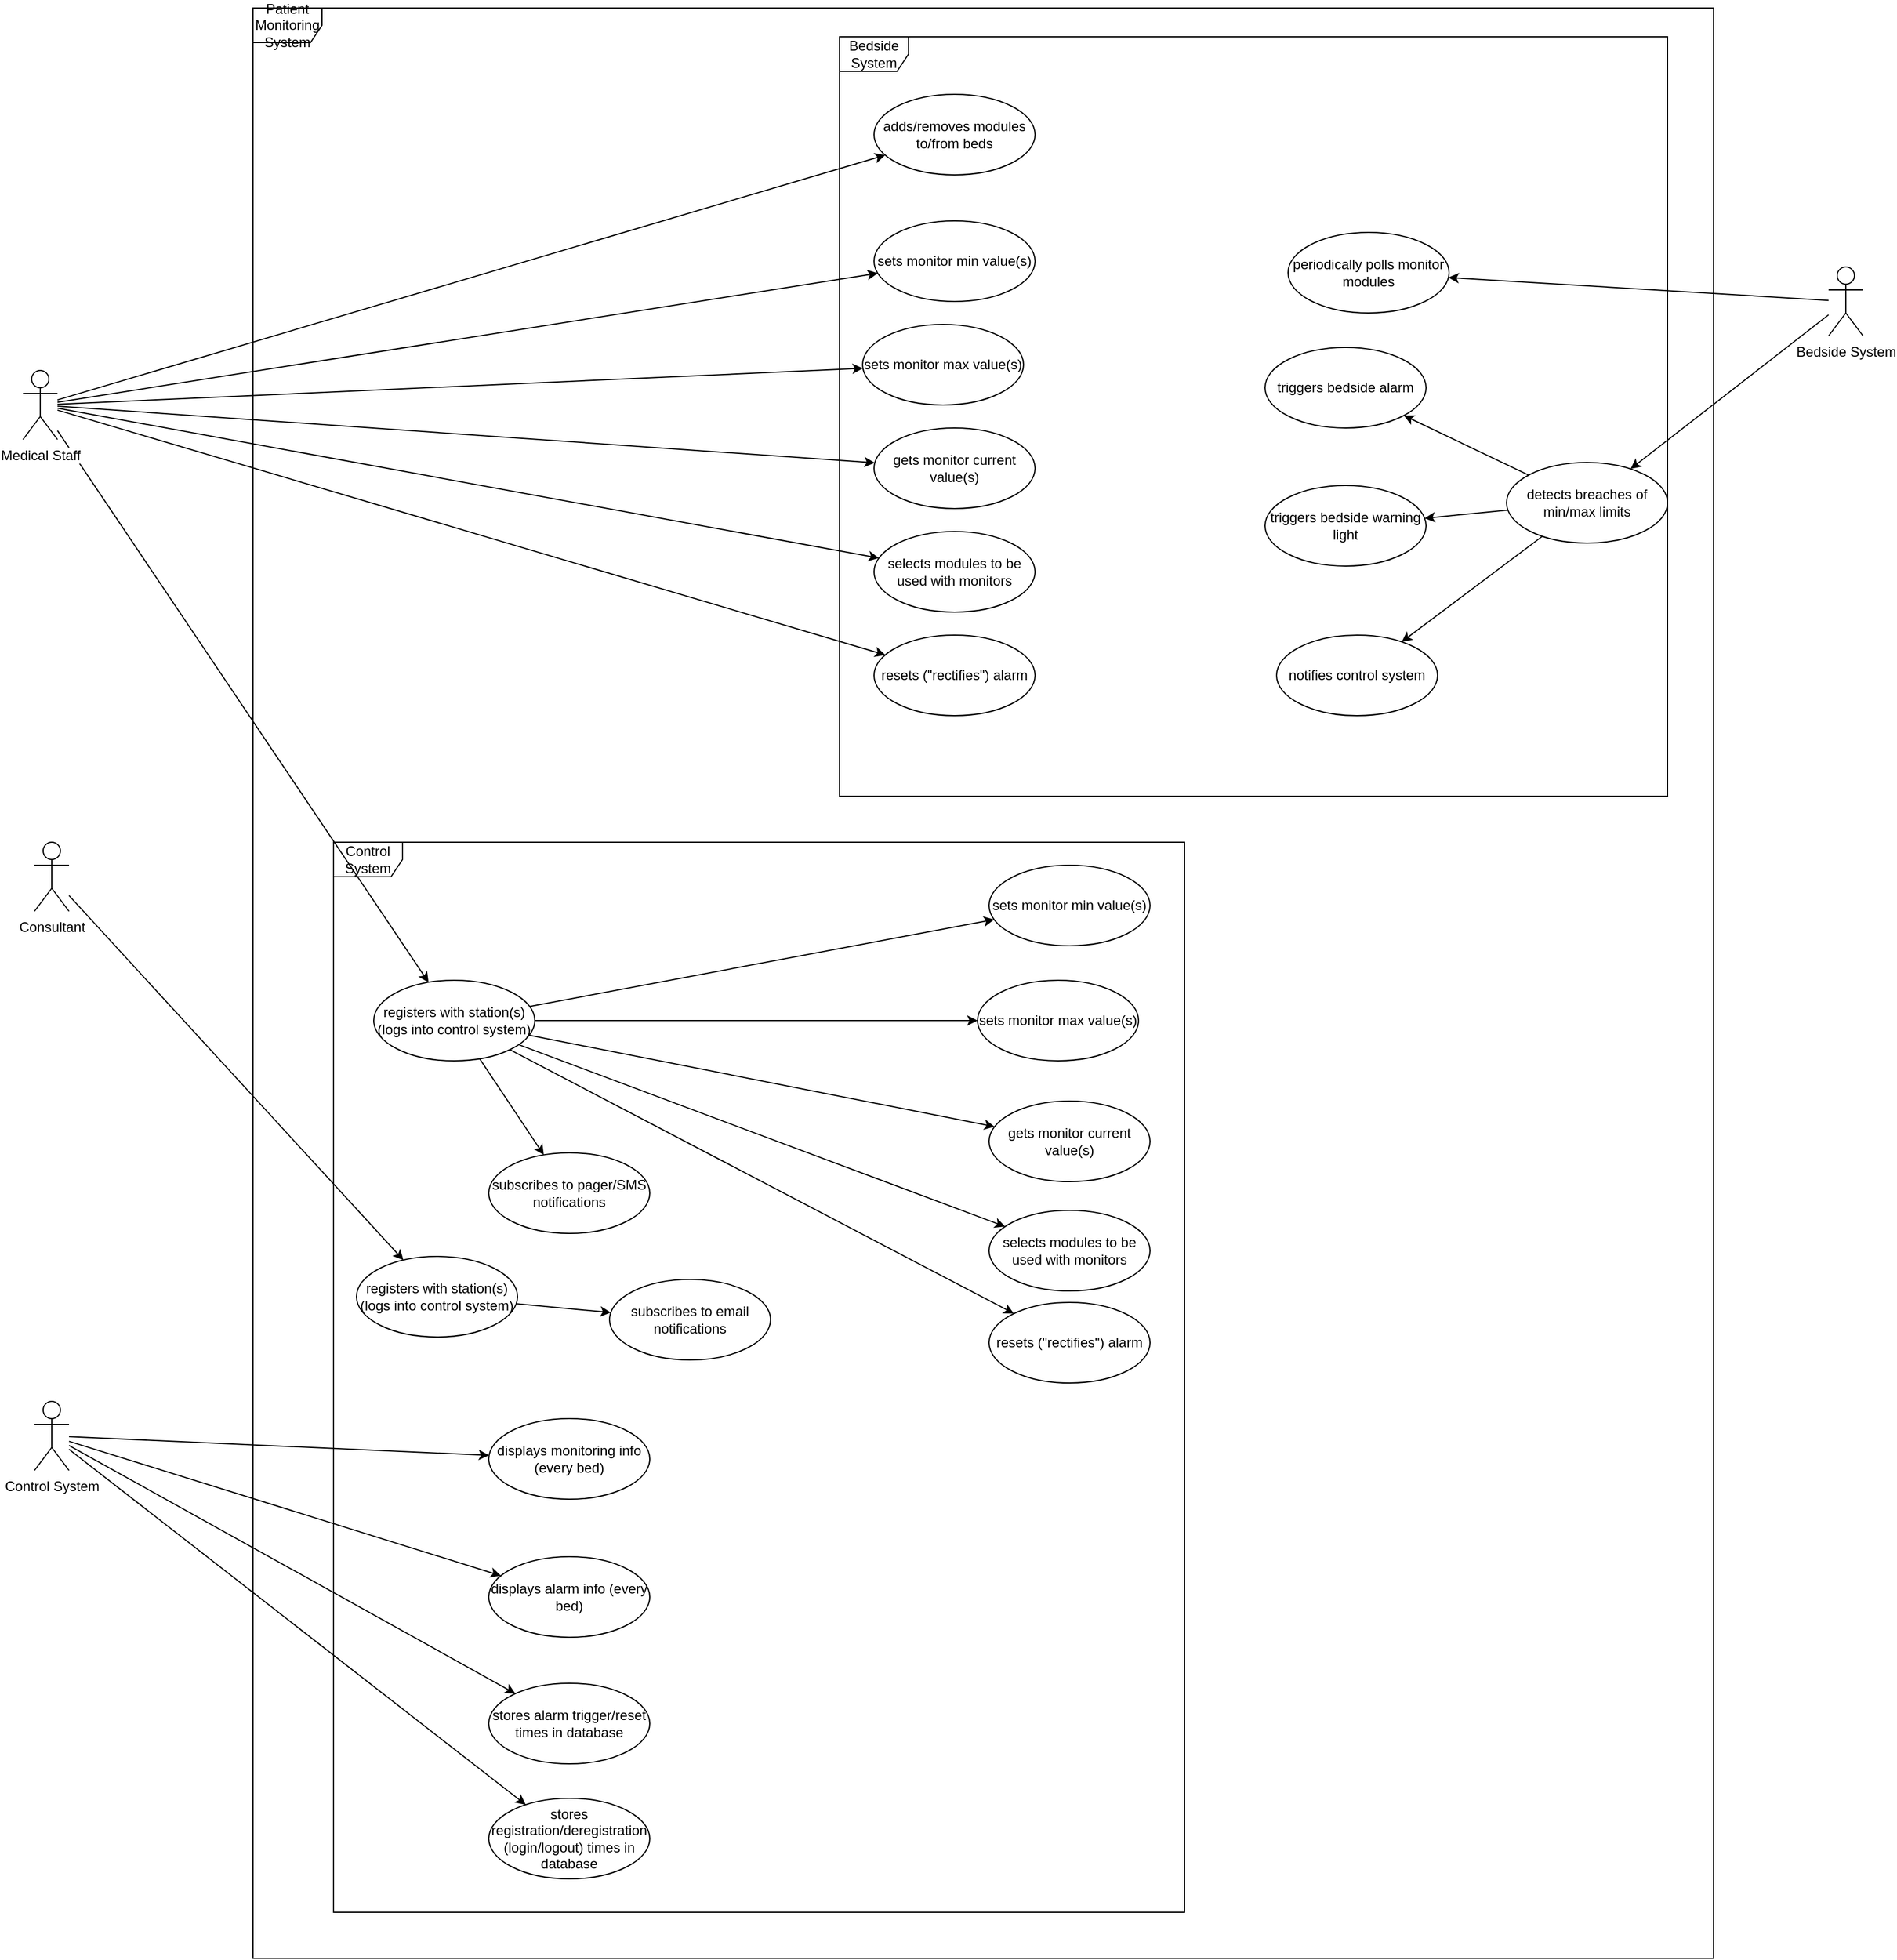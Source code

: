 <mxfile version="12.4.9" type="device"><diagram id="KXmmL7eREoElo1g_EHc2" name="Page-1"><mxGraphModel dx="2729" dy="1005" grid="1" gridSize="10" guides="1" tooltips="1" connect="1" arrows="1" fold="1" page="1" pageScale="1" pageWidth="827" pageHeight="1169" math="0" shadow="0"><root><mxCell id="0"/><mxCell id="1" parent="0"/><mxCell id="bHRI58lFTQVMPYoAUyyf-5" value="Patient Monitoring System" style="shape=umlFrame;whiteSpace=wrap;html=1;" parent="1" vertex="1"><mxGeometry x="70" y="335" width="1270" height="1695" as="geometry"/></mxCell><mxCell id="bHRI58lFTQVMPYoAUyyf-2" value="&lt;div&gt;Bedside&lt;br&gt;&lt;/div&gt;&lt;div&gt;System&lt;/div&gt;" style="shape=umlFrame;whiteSpace=wrap;html=1;" parent="1" vertex="1"><mxGeometry x="580" y="360" width="720" height="660" as="geometry"/></mxCell><mxCell id="bHRI58lFTQVMPYoAUyyf-3" value="Control System" style="shape=umlFrame;whiteSpace=wrap;html=1;" parent="1" vertex="1"><mxGeometry x="140" y="1060" width="740" height="930" as="geometry"/></mxCell><mxCell id="_GL9vGzosljeX5jAOojr-24" style="edgeStyle=none;rounded=0;orthogonalLoop=1;jettySize=auto;html=1;" parent="1" source="_GL9vGzosljeX5jAOojr-7" target="_GL9vGzosljeX5jAOojr-15" edge="1"><mxGeometry relative="1" as="geometry"/></mxCell><mxCell id="_GL9vGzosljeX5jAOojr-32" style="edgeStyle=none;rounded=0;orthogonalLoop=1;jettySize=auto;html=1;" parent="1" source="_GL9vGzosljeX5jAOojr-7" target="_GL9vGzosljeX5jAOojr-27" edge="1"><mxGeometry relative="1" as="geometry"/></mxCell><mxCell id="_GL9vGzosljeX5jAOojr-33" style="edgeStyle=none;rounded=0;orthogonalLoop=1;jettySize=auto;html=1;" parent="1" source="_GL9vGzosljeX5jAOojr-7" target="_GL9vGzosljeX5jAOojr-28" edge="1"><mxGeometry relative="1" as="geometry"/></mxCell><mxCell id="_GL9vGzosljeX5jAOojr-34" style="edgeStyle=none;rounded=0;orthogonalLoop=1;jettySize=auto;html=1;" parent="1" source="_GL9vGzosljeX5jAOojr-7" target="_GL9vGzosljeX5jAOojr-31" edge="1"><mxGeometry relative="1" as="geometry"/></mxCell><mxCell id="_GL9vGzosljeX5jAOojr-36" style="edgeStyle=none;rounded=0;orthogonalLoop=1;jettySize=auto;html=1;" parent="1" source="_GL9vGzosljeX5jAOojr-7" target="_GL9vGzosljeX5jAOojr-35" edge="1"><mxGeometry relative="1" as="geometry"/></mxCell><mxCell id="_GL9vGzosljeX5jAOojr-59" style="edgeStyle=none;rounded=0;orthogonalLoop=1;jettySize=auto;html=1;" parent="1" source="_GL9vGzosljeX5jAOojr-7" target="_GL9vGzosljeX5jAOojr-57" edge="1"><mxGeometry relative="1" as="geometry"/></mxCell><mxCell id="_GL9vGzosljeX5jAOojr-71" style="edgeStyle=none;rounded=0;orthogonalLoop=1;jettySize=auto;html=1;" parent="1" source="_GL9vGzosljeX5jAOojr-7" target="_GL9vGzosljeX5jAOojr-70" edge="1"><mxGeometry relative="1" as="geometry"/></mxCell><mxCell id="_GL9vGzosljeX5jAOojr-7" value="Medical Staff" style="shape=umlActor;verticalLabelPosition=bottom;labelBackgroundColor=#ffffff;verticalAlign=top;html=1;" parent="1" vertex="1"><mxGeometry x="-130" y="650" width="30" height="60" as="geometry"/></mxCell><mxCell id="_GL9vGzosljeX5jAOojr-15" value="adds/removes modules to/from beds" style="ellipse;whiteSpace=wrap;html=1;" parent="1" vertex="1"><mxGeometry x="610" y="410" width="140" height="70" as="geometry"/></mxCell><mxCell id="_GL9vGzosljeX5jAOojr-27" value="sets monitor min value(s)" style="ellipse;whiteSpace=wrap;html=1;" parent="1" vertex="1"><mxGeometry x="610" y="520" width="140" height="70" as="geometry"/></mxCell><mxCell id="_GL9vGzosljeX5jAOojr-28" value="sets monitor max value(s)" style="ellipse;whiteSpace=wrap;html=1;" parent="1" vertex="1"><mxGeometry x="600" y="610" width="140" height="70" as="geometry"/></mxCell><mxCell id="_GL9vGzosljeX5jAOojr-31" value="gets monitor current value(s)" style="ellipse;whiteSpace=wrap;html=1;" parent="1" vertex="1"><mxGeometry x="610" y="700" width="140" height="70" as="geometry"/></mxCell><mxCell id="_GL9vGzosljeX5jAOojr-35" value="selects modules to be used with monitors" style="ellipse;whiteSpace=wrap;html=1;" parent="1" vertex="1"><mxGeometry x="610" y="790" width="140" height="70" as="geometry"/></mxCell><mxCell id="_GL9vGzosljeX5jAOojr-51" style="edgeStyle=none;rounded=0;orthogonalLoop=1;jettySize=auto;html=1;" parent="1" source="_GL9vGzosljeX5jAOojr-37" target="_GL9vGzosljeX5jAOojr-49" edge="1"><mxGeometry relative="1" as="geometry"/></mxCell><mxCell id="_GL9vGzosljeX5jAOojr-69" style="edgeStyle=none;rounded=0;orthogonalLoop=1;jettySize=auto;html=1;" parent="1" source="_GL9vGzosljeX5jAOojr-37" target="_GL9vGzosljeX5jAOojr-68" edge="1"><mxGeometry relative="1" as="geometry"/></mxCell><mxCell id="_GL9vGzosljeX5jAOojr-73" style="edgeStyle=none;rounded=0;orthogonalLoop=1;jettySize=auto;html=1;" parent="1" source="_GL9vGzosljeX5jAOojr-37" target="_GL9vGzosljeX5jAOojr-72" edge="1"><mxGeometry relative="1" as="geometry"/></mxCell><mxCell id="64DHYJpQWCWGQrTbbwxD-22" style="edgeStyle=none;rounded=0;orthogonalLoop=1;jettySize=auto;html=1;" edge="1" parent="1" source="_GL9vGzosljeX5jAOojr-37" target="64DHYJpQWCWGQrTbbwxD-21"><mxGeometry relative="1" as="geometry"/></mxCell><mxCell id="_GL9vGzosljeX5jAOojr-37" value="Control System" style="shape=umlActor;verticalLabelPosition=bottom;labelBackgroundColor=#ffffff;verticalAlign=top;html=1;" parent="1" vertex="1"><mxGeometry x="-120" y="1546" width="30" height="60" as="geometry"/></mxCell><mxCell id="_GL9vGzosljeX5jAOojr-40" value="periodically polls monitor modules" style="ellipse;whiteSpace=wrap;html=1;" parent="1" vertex="1"><mxGeometry x="970" y="530" width="140" height="70" as="geometry"/></mxCell><mxCell id="_GL9vGzosljeX5jAOojr-46" style="edgeStyle=none;rounded=0;orthogonalLoop=1;jettySize=auto;html=1;" parent="1" source="_GL9vGzosljeX5jAOojr-43" target="_GL9vGzosljeX5jAOojr-44" edge="1"><mxGeometry relative="1" as="geometry"/></mxCell><mxCell id="_GL9vGzosljeX5jAOojr-47" style="edgeStyle=none;rounded=0;orthogonalLoop=1;jettySize=auto;html=1;" parent="1" source="_GL9vGzosljeX5jAOojr-43" target="_GL9vGzosljeX5jAOojr-45" edge="1"><mxGeometry relative="1" as="geometry"/></mxCell><mxCell id="_GL9vGzosljeX5jAOojr-53" style="edgeStyle=none;rounded=0;orthogonalLoop=1;jettySize=auto;html=1;" parent="1" source="_GL9vGzosljeX5jAOojr-43" target="_GL9vGzosljeX5jAOojr-52" edge="1"><mxGeometry relative="1" as="geometry"/></mxCell><mxCell id="_GL9vGzosljeX5jAOojr-43" value="detects breaches of min/max limits" style="ellipse;whiteSpace=wrap;html=1;" parent="1" vertex="1"><mxGeometry x="1160" y="730" width="140" height="70" as="geometry"/></mxCell><mxCell id="_GL9vGzosljeX5jAOojr-44" value="triggers bedside alarm" style="ellipse;whiteSpace=wrap;html=1;" parent="1" vertex="1"><mxGeometry x="950" y="630" width="140" height="70" as="geometry"/></mxCell><mxCell id="_GL9vGzosljeX5jAOojr-45" value="notifies control system" style="ellipse;whiteSpace=wrap;html=1;" parent="1" vertex="1"><mxGeometry x="960" y="880" width="140" height="70" as="geometry"/></mxCell><mxCell id="_GL9vGzosljeX5jAOojr-49" value="displays monitoring info (every bed)" style="ellipse;whiteSpace=wrap;html=1;" parent="1" vertex="1"><mxGeometry x="275" y="1561" width="140" height="70" as="geometry"/></mxCell><mxCell id="_GL9vGzosljeX5jAOojr-52" value="triggers bedside warning light" style="ellipse;whiteSpace=wrap;html=1;" parent="1" vertex="1"><mxGeometry x="950" y="750" width="140" height="70" as="geometry"/></mxCell><mxCell id="_GL9vGzosljeX5jAOojr-55" style="edgeStyle=none;rounded=0;orthogonalLoop=1;jettySize=auto;html=1;" parent="1" source="_GL9vGzosljeX5jAOojr-54" target="_GL9vGzosljeX5jAOojr-43" edge="1"><mxGeometry relative="1" as="geometry"/></mxCell><mxCell id="_GL9vGzosljeX5jAOojr-56" style="edgeStyle=none;rounded=0;orthogonalLoop=1;jettySize=auto;html=1;" parent="1" source="_GL9vGzosljeX5jAOojr-54" target="_GL9vGzosljeX5jAOojr-40" edge="1"><mxGeometry relative="1" as="geometry"/></mxCell><mxCell id="_GL9vGzosljeX5jAOojr-54" value="Bedside System" style="shape=umlActor;verticalLabelPosition=bottom;labelBackgroundColor=#ffffff;verticalAlign=top;html=1;" parent="1" vertex="1"><mxGeometry x="1440" y="560" width="30" height="60" as="geometry"/></mxCell><mxCell id="_GL9vGzosljeX5jAOojr-60" style="edgeStyle=none;rounded=0;orthogonalLoop=1;jettySize=auto;html=1;" parent="1" source="_GL9vGzosljeX5jAOojr-57" target="_GL9vGzosljeX5jAOojr-58" edge="1"><mxGeometry relative="1" as="geometry"/></mxCell><mxCell id="64DHYJpQWCWGQrTbbwxD-25" style="edgeStyle=none;rounded=0;orthogonalLoop=1;jettySize=auto;html=1;" edge="1" parent="1" source="_GL9vGzosljeX5jAOojr-57" target="64DHYJpQWCWGQrTbbwxD-2"><mxGeometry relative="1" as="geometry"/></mxCell><mxCell id="64DHYJpQWCWGQrTbbwxD-26" style="edgeStyle=none;rounded=0;orthogonalLoop=1;jettySize=auto;html=1;" edge="1" parent="1" source="_GL9vGzosljeX5jAOojr-57" target="64DHYJpQWCWGQrTbbwxD-5"><mxGeometry relative="1" as="geometry"/></mxCell><mxCell id="64DHYJpQWCWGQrTbbwxD-27" style="edgeStyle=none;rounded=0;orthogonalLoop=1;jettySize=auto;html=1;" edge="1" parent="1" source="_GL9vGzosljeX5jAOojr-57" target="64DHYJpQWCWGQrTbbwxD-6"><mxGeometry relative="1" as="geometry"/></mxCell><mxCell id="64DHYJpQWCWGQrTbbwxD-28" style="edgeStyle=none;rounded=0;orthogonalLoop=1;jettySize=auto;html=1;" edge="1" parent="1" source="_GL9vGzosljeX5jAOojr-57" target="64DHYJpQWCWGQrTbbwxD-7"><mxGeometry relative="1" as="geometry"/></mxCell><mxCell id="64DHYJpQWCWGQrTbbwxD-29" style="edgeStyle=none;rounded=0;orthogonalLoop=1;jettySize=auto;html=1;" edge="1" parent="1" source="_GL9vGzosljeX5jAOojr-57" target="64DHYJpQWCWGQrTbbwxD-8"><mxGeometry relative="1" as="geometry"/></mxCell><mxCell id="_GL9vGzosljeX5jAOojr-57" value="registers with station(s) (logs into control system)" style="ellipse;whiteSpace=wrap;html=1;" parent="1" vertex="1"><mxGeometry x="175" y="1180" width="140" height="70" as="geometry"/></mxCell><mxCell id="_GL9vGzosljeX5jAOojr-58" value="subscribes to pager/SMS notifications" style="ellipse;whiteSpace=wrap;html=1;" parent="1" vertex="1"><mxGeometry x="275" y="1330" width="140" height="70" as="geometry"/></mxCell><mxCell id="_GL9vGzosljeX5jAOojr-65" style="edgeStyle=none;rounded=0;orthogonalLoop=1;jettySize=auto;html=1;" parent="1" source="_GL9vGzosljeX5jAOojr-61" target="_GL9vGzosljeX5jAOojr-63" edge="1"><mxGeometry relative="1" as="geometry"/></mxCell><mxCell id="_GL9vGzosljeX5jAOojr-61" value="Consultant" style="shape=umlActor;verticalLabelPosition=bottom;labelBackgroundColor=#ffffff;verticalAlign=top;html=1;" parent="1" vertex="1"><mxGeometry x="-120" y="1060" width="30" height="60" as="geometry"/></mxCell><mxCell id="_GL9vGzosljeX5jAOojr-62" style="edgeStyle=none;rounded=0;orthogonalLoop=1;jettySize=auto;html=1;" parent="1" source="_GL9vGzosljeX5jAOojr-63" target="_GL9vGzosljeX5jAOojr-64" edge="1"><mxGeometry relative="1" as="geometry"/></mxCell><mxCell id="_GL9vGzosljeX5jAOojr-63" value="registers with station(s) (logs into control system)" style="ellipse;whiteSpace=wrap;html=1;" parent="1" vertex="1"><mxGeometry x="160" y="1420" width="140" height="70" as="geometry"/></mxCell><mxCell id="_GL9vGzosljeX5jAOojr-64" value="subscribes to email notifications" style="ellipse;whiteSpace=wrap;html=1;" parent="1" vertex="1"><mxGeometry x="380" y="1440" width="140" height="70" as="geometry"/></mxCell><mxCell id="_GL9vGzosljeX5jAOojr-68" value="stores alarm trigger/reset times in database" style="ellipse;whiteSpace=wrap;html=1;" parent="1" vertex="1"><mxGeometry x="275" y="1791" width="140" height="70" as="geometry"/></mxCell><mxCell id="_GL9vGzosljeX5jAOojr-70" value="resets (&quot;rectifies&quot;) alarm" style="ellipse;whiteSpace=wrap;html=1;" parent="1" vertex="1"><mxGeometry x="610" y="880" width="140" height="70" as="geometry"/></mxCell><mxCell id="_GL9vGzosljeX5jAOojr-72" value="stores registration/deregistration (login/logout) times in database" style="ellipse;whiteSpace=wrap;html=1;" parent="1" vertex="1"><mxGeometry x="275" y="1891" width="140" height="70" as="geometry"/></mxCell><mxCell id="64DHYJpQWCWGQrTbbwxD-2" value="sets monitor min value(s)" style="ellipse;whiteSpace=wrap;html=1;" vertex="1" parent="1"><mxGeometry x="710" y="1080" width="140" height="70" as="geometry"/></mxCell><mxCell id="64DHYJpQWCWGQrTbbwxD-5" value="sets monitor max value(s)" style="ellipse;whiteSpace=wrap;html=1;" vertex="1" parent="1"><mxGeometry x="700" y="1180" width="140" height="70" as="geometry"/></mxCell><mxCell id="64DHYJpQWCWGQrTbbwxD-6" value="gets monitor current value(s)" style="ellipse;whiteSpace=wrap;html=1;" vertex="1" parent="1"><mxGeometry x="710" y="1285" width="140" height="70" as="geometry"/></mxCell><mxCell id="64DHYJpQWCWGQrTbbwxD-7" value="selects modules to be used with monitors" style="ellipse;whiteSpace=wrap;html=1;" vertex="1" parent="1"><mxGeometry x="710" y="1380" width="140" height="70" as="geometry"/></mxCell><mxCell id="64DHYJpQWCWGQrTbbwxD-8" value="resets (&quot;rectifies&quot;) alarm" style="ellipse;whiteSpace=wrap;html=1;" vertex="1" parent="1"><mxGeometry x="710" y="1460" width="140" height="70" as="geometry"/></mxCell><mxCell id="64DHYJpQWCWGQrTbbwxD-21" value="displays alarm info (every bed)" style="ellipse;whiteSpace=wrap;html=1;" vertex="1" parent="1"><mxGeometry x="275" y="1681" width="140" height="70" as="geometry"/></mxCell></root></mxGraphModel></diagram></mxfile>